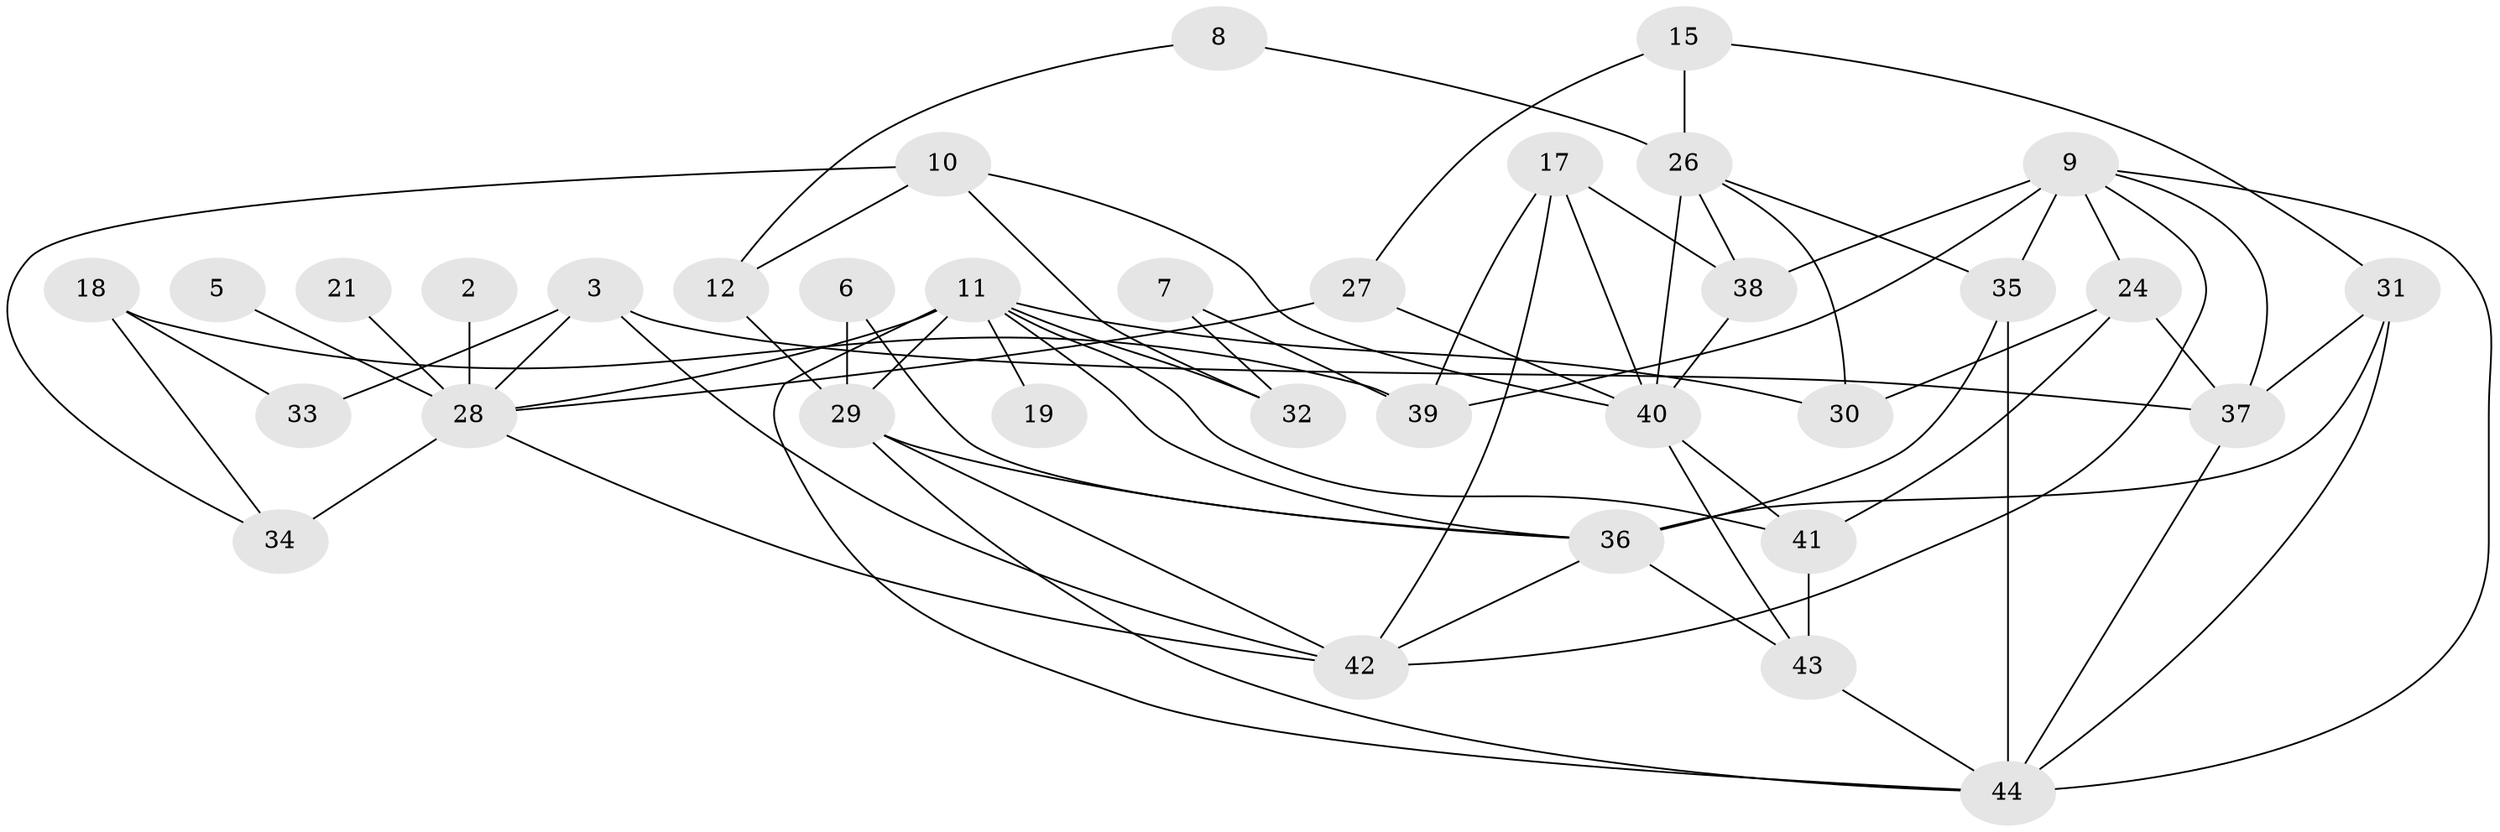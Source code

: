// original degree distribution, {0: 0.10344827586206896, 1: 0.09195402298850575, 2: 0.21839080459770116, 4: 0.1839080459770115, 3: 0.2413793103448276, 5: 0.12643678160919541, 6: 0.034482758620689655}
// Generated by graph-tools (version 1.1) at 2025/49/03/09/25 03:49:12]
// undirected, 35 vertices, 70 edges
graph export_dot {
graph [start="1"]
  node [color=gray90,style=filled];
  2;
  3;
  5;
  6;
  7;
  8;
  9;
  10;
  11;
  12;
  15;
  17;
  18;
  19;
  21;
  24;
  26;
  27;
  28;
  29;
  30;
  31;
  32;
  33;
  34;
  35;
  36;
  37;
  38;
  39;
  40;
  41;
  42;
  43;
  44;
  2 -- 28 [weight=1.0];
  3 -- 28 [weight=1.0];
  3 -- 33 [weight=1.0];
  3 -- 37 [weight=1.0];
  3 -- 42 [weight=1.0];
  5 -- 28 [weight=1.0];
  6 -- 29 [weight=1.0];
  6 -- 36 [weight=1.0];
  7 -- 32 [weight=1.0];
  7 -- 39 [weight=1.0];
  8 -- 12 [weight=1.0];
  8 -- 26 [weight=1.0];
  9 -- 24 [weight=1.0];
  9 -- 35 [weight=2.0];
  9 -- 37 [weight=1.0];
  9 -- 38 [weight=1.0];
  9 -- 39 [weight=1.0];
  9 -- 42 [weight=1.0];
  9 -- 44 [weight=1.0];
  10 -- 12 [weight=1.0];
  10 -- 32 [weight=1.0];
  10 -- 34 [weight=1.0];
  10 -- 40 [weight=1.0];
  11 -- 19 [weight=1.0];
  11 -- 28 [weight=1.0];
  11 -- 29 [weight=1.0];
  11 -- 30 [weight=1.0];
  11 -- 32 [weight=1.0];
  11 -- 36 [weight=1.0];
  11 -- 41 [weight=1.0];
  11 -- 44 [weight=1.0];
  12 -- 29 [weight=1.0];
  15 -- 26 [weight=1.0];
  15 -- 27 [weight=1.0];
  15 -- 31 [weight=1.0];
  17 -- 38 [weight=1.0];
  17 -- 39 [weight=1.0];
  17 -- 40 [weight=1.0];
  17 -- 42 [weight=1.0];
  18 -- 33 [weight=1.0];
  18 -- 34 [weight=1.0];
  18 -- 39 [weight=1.0];
  21 -- 28 [weight=1.0];
  24 -- 30 [weight=1.0];
  24 -- 37 [weight=1.0];
  24 -- 41 [weight=1.0];
  26 -- 30 [weight=1.0];
  26 -- 35 [weight=1.0];
  26 -- 38 [weight=1.0];
  26 -- 40 [weight=2.0];
  27 -- 28 [weight=1.0];
  27 -- 40 [weight=2.0];
  28 -- 34 [weight=2.0];
  28 -- 42 [weight=1.0];
  29 -- 36 [weight=1.0];
  29 -- 42 [weight=1.0];
  29 -- 44 [weight=1.0];
  31 -- 36 [weight=1.0];
  31 -- 37 [weight=1.0];
  31 -- 44 [weight=1.0];
  35 -- 36 [weight=1.0];
  35 -- 44 [weight=1.0];
  36 -- 42 [weight=1.0];
  36 -- 43 [weight=1.0];
  37 -- 44 [weight=2.0];
  38 -- 40 [weight=1.0];
  40 -- 41 [weight=1.0];
  40 -- 43 [weight=1.0];
  41 -- 43 [weight=1.0];
  43 -- 44 [weight=2.0];
}
